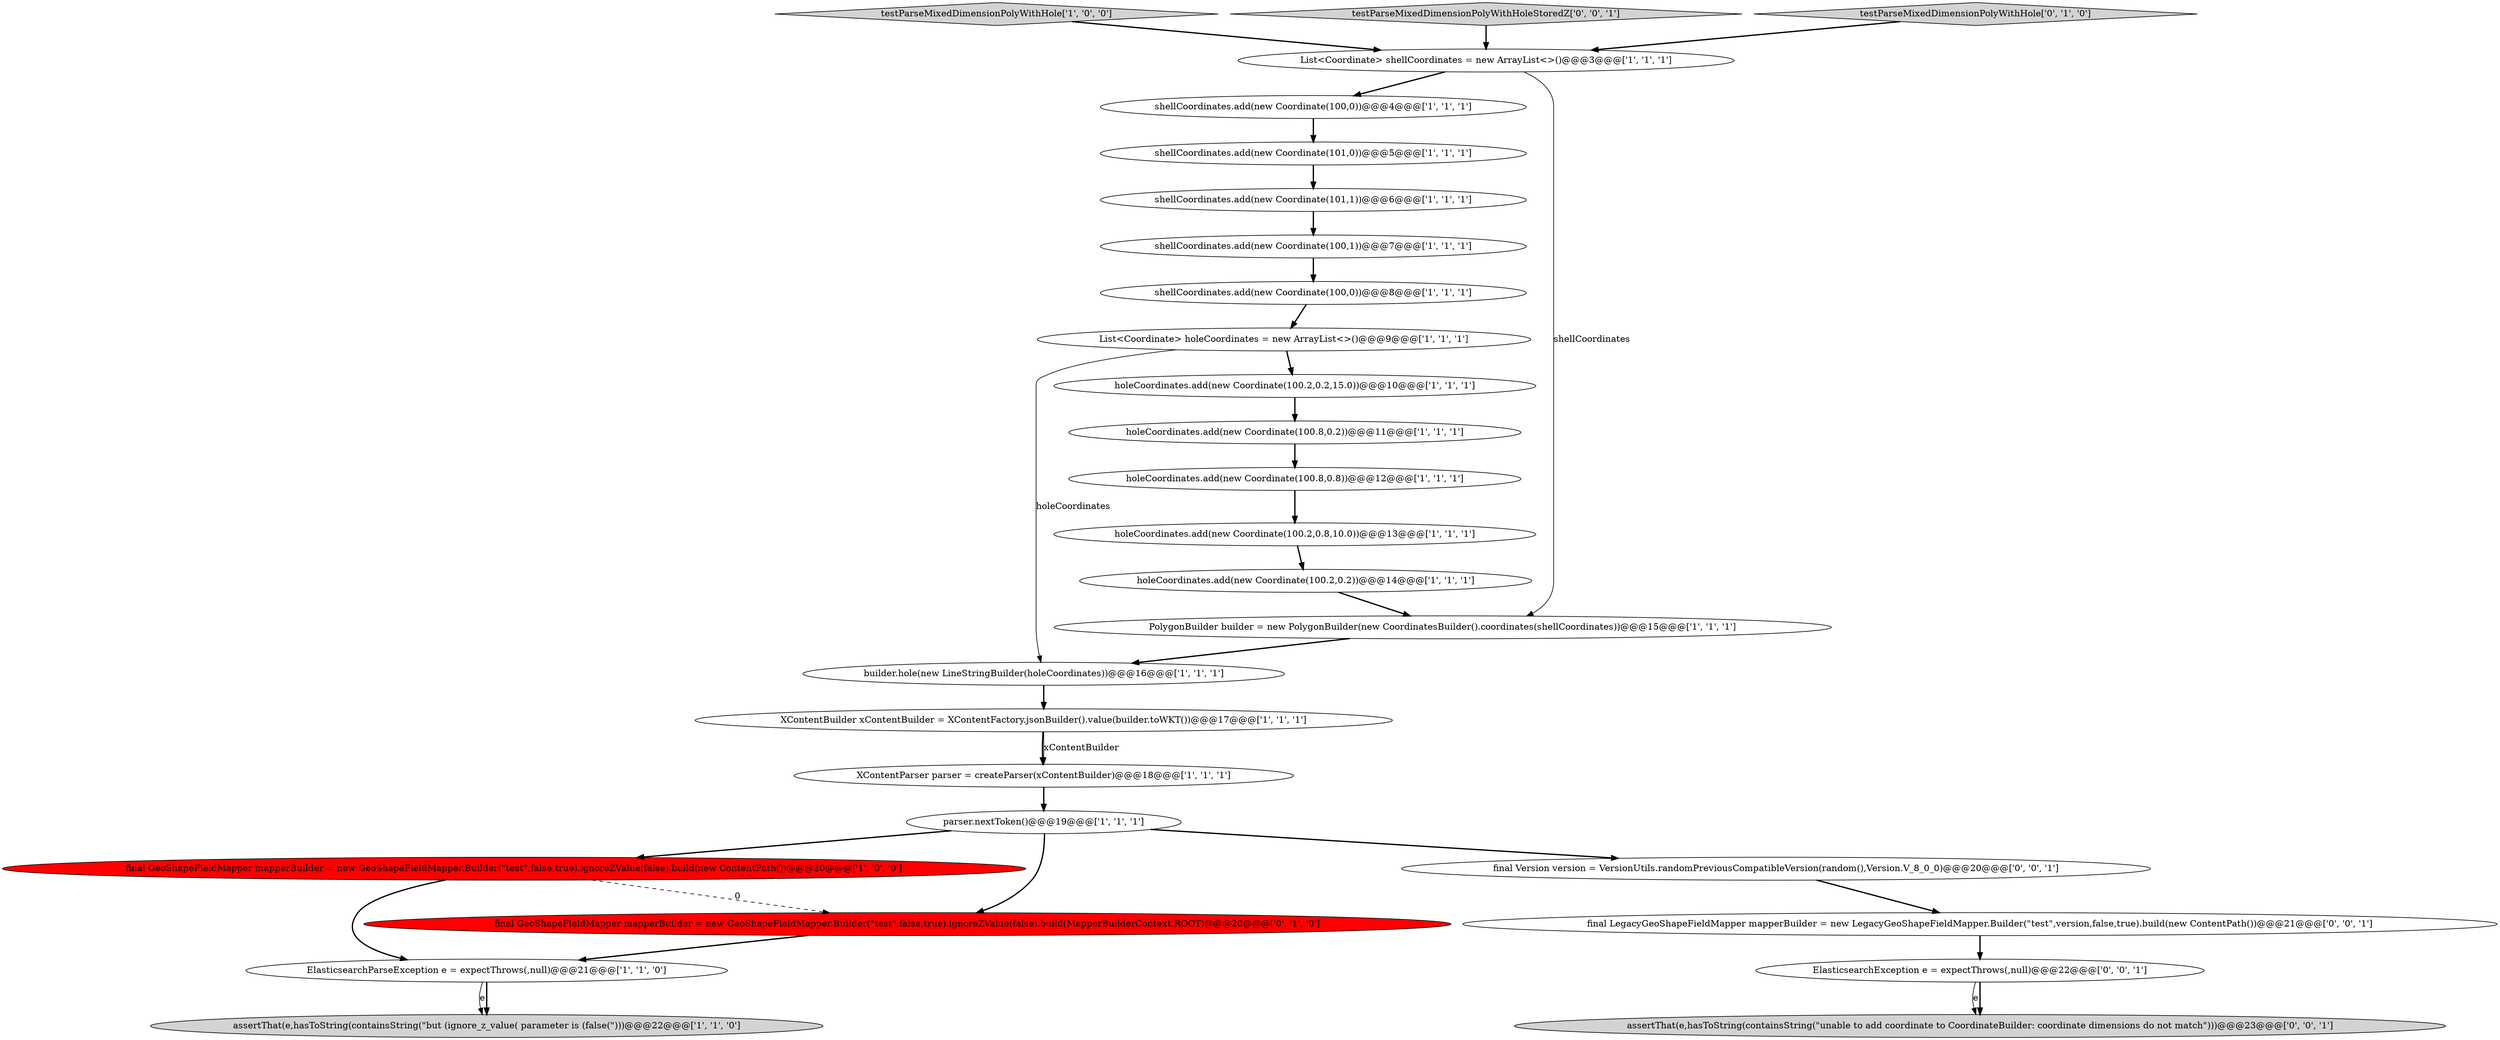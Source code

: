 digraph {
7 [style = filled, label = "builder.hole(new LineStringBuilder(holeCoordinates))@@@16@@@['1', '1', '1']", fillcolor = white, shape = ellipse image = "AAA0AAABBB1BBB"];
12 [style = filled, label = "shellCoordinates.add(new Coordinate(100,0))@@@4@@@['1', '1', '1']", fillcolor = white, shape = ellipse image = "AAA0AAABBB1BBB"];
18 [style = filled, label = "ElasticsearchParseException e = expectThrows(,null)@@@21@@@['1', '1', '0']", fillcolor = white, shape = ellipse image = "AAA0AAABBB1BBB"];
1 [style = filled, label = "final GeoShapeFieldMapper mapperBuilder = new GeoShapeFieldMapper.Builder(\"test\",false,true).ignoreZValue(false).build(new ContentPath())@@@20@@@['1', '0', '0']", fillcolor = red, shape = ellipse image = "AAA1AAABBB1BBB"];
6 [style = filled, label = "shellCoordinates.add(new Coordinate(101,1))@@@6@@@['1', '1', '1']", fillcolor = white, shape = ellipse image = "AAA0AAABBB1BBB"];
2 [style = filled, label = "testParseMixedDimensionPolyWithHole['1', '0', '0']", fillcolor = lightgray, shape = diamond image = "AAA0AAABBB1BBB"];
26 [style = filled, label = "testParseMixedDimensionPolyWithHoleStoredZ['0', '0', '1']", fillcolor = lightgray, shape = diamond image = "AAA0AAABBB3BBB"];
8 [style = filled, label = "shellCoordinates.add(new Coordinate(100,0))@@@8@@@['1', '1', '1']", fillcolor = white, shape = ellipse image = "AAA0AAABBB1BBB"];
10 [style = filled, label = "PolygonBuilder builder = new PolygonBuilder(new CoordinatesBuilder().coordinates(shellCoordinates))@@@15@@@['1', '1', '1']", fillcolor = white, shape = ellipse image = "AAA0AAABBB1BBB"];
21 [style = filled, label = "final GeoShapeFieldMapper mapperBuilder = new GeoShapeFieldMapper.Builder(\"test\",false,true).ignoreZValue(false).build(MapperBuilderContext.ROOT)@@@20@@@['0', '1', '0']", fillcolor = red, shape = ellipse image = "AAA1AAABBB2BBB"];
4 [style = filled, label = "holeCoordinates.add(new Coordinate(100.2,0.2,15.0))@@@10@@@['1', '1', '1']", fillcolor = white, shape = ellipse image = "AAA0AAABBB1BBB"];
11 [style = filled, label = "parser.nextToken()@@@19@@@['1', '1', '1']", fillcolor = white, shape = ellipse image = "AAA0AAABBB1BBB"];
27 [style = filled, label = "final LegacyGeoShapeFieldMapper mapperBuilder = new LegacyGeoShapeFieldMapper.Builder(\"test\",version,false,true).build(new ContentPath())@@@21@@@['0', '0', '1']", fillcolor = white, shape = ellipse image = "AAA0AAABBB3BBB"];
14 [style = filled, label = "XContentParser parser = createParser(xContentBuilder)@@@18@@@['1', '1', '1']", fillcolor = white, shape = ellipse image = "AAA0AAABBB1BBB"];
19 [style = filled, label = "shellCoordinates.add(new Coordinate(100,1))@@@7@@@['1', '1', '1']", fillcolor = white, shape = ellipse image = "AAA0AAABBB1BBB"];
17 [style = filled, label = "holeCoordinates.add(new Coordinate(100.8,0.2))@@@11@@@['1', '1', '1']", fillcolor = white, shape = ellipse image = "AAA0AAABBB1BBB"];
20 [style = filled, label = "holeCoordinates.add(new Coordinate(100.2,0.2))@@@14@@@['1', '1', '1']", fillcolor = white, shape = ellipse image = "AAA0AAABBB1BBB"];
16 [style = filled, label = "assertThat(e,hasToString(containsString(\"but (ignore_z_value( parameter is (false(\")))@@@22@@@['1', '1', '0']", fillcolor = lightgray, shape = ellipse image = "AAA0AAABBB1BBB"];
23 [style = filled, label = "ElasticsearchException e = expectThrows(,null)@@@22@@@['0', '0', '1']", fillcolor = white, shape = ellipse image = "AAA0AAABBB3BBB"];
25 [style = filled, label = "final Version version = VersionUtils.randomPreviousCompatibleVersion(random(),Version.V_8_0_0)@@@20@@@['0', '0', '1']", fillcolor = white, shape = ellipse image = "AAA0AAABBB3BBB"];
9 [style = filled, label = "XContentBuilder xContentBuilder = XContentFactory.jsonBuilder().value(builder.toWKT())@@@17@@@['1', '1', '1']", fillcolor = white, shape = ellipse image = "AAA0AAABBB1BBB"];
3 [style = filled, label = "holeCoordinates.add(new Coordinate(100.2,0.8,10.0))@@@13@@@['1', '1', '1']", fillcolor = white, shape = ellipse image = "AAA0AAABBB1BBB"];
5 [style = filled, label = "shellCoordinates.add(new Coordinate(101,0))@@@5@@@['1', '1', '1']", fillcolor = white, shape = ellipse image = "AAA0AAABBB1BBB"];
13 [style = filled, label = "List<Coordinate> holeCoordinates = new ArrayList<>()@@@9@@@['1', '1', '1']", fillcolor = white, shape = ellipse image = "AAA0AAABBB1BBB"];
24 [style = filled, label = "assertThat(e,hasToString(containsString(\"unable to add coordinate to CoordinateBuilder: coordinate dimensions do not match\")))@@@23@@@['0', '0', '1']", fillcolor = lightgray, shape = ellipse image = "AAA0AAABBB3BBB"];
0 [style = filled, label = "holeCoordinates.add(new Coordinate(100.8,0.8))@@@12@@@['1', '1', '1']", fillcolor = white, shape = ellipse image = "AAA0AAABBB1BBB"];
22 [style = filled, label = "testParseMixedDimensionPolyWithHole['0', '1', '0']", fillcolor = lightgray, shape = diamond image = "AAA0AAABBB2BBB"];
15 [style = filled, label = "List<Coordinate> shellCoordinates = new ArrayList<>()@@@3@@@['1', '1', '1']", fillcolor = white, shape = ellipse image = "AAA0AAABBB1BBB"];
13->7 [style = solid, label="holeCoordinates"];
0->3 [style = bold, label=""];
22->15 [style = bold, label=""];
12->5 [style = bold, label=""];
4->17 [style = bold, label=""];
11->1 [style = bold, label=""];
11->25 [style = bold, label=""];
23->24 [style = solid, label="e"];
11->21 [style = bold, label=""];
18->16 [style = solid, label="e"];
1->18 [style = bold, label=""];
1->21 [style = dashed, label="0"];
6->19 [style = bold, label=""];
10->7 [style = bold, label=""];
21->18 [style = bold, label=""];
19->8 [style = bold, label=""];
20->10 [style = bold, label=""];
7->9 [style = bold, label=""];
25->27 [style = bold, label=""];
23->24 [style = bold, label=""];
3->20 [style = bold, label=""];
17->0 [style = bold, label=""];
5->6 [style = bold, label=""];
15->10 [style = solid, label="shellCoordinates"];
2->15 [style = bold, label=""];
26->15 [style = bold, label=""];
9->14 [style = bold, label=""];
27->23 [style = bold, label=""];
15->12 [style = bold, label=""];
9->14 [style = solid, label="xContentBuilder"];
14->11 [style = bold, label=""];
8->13 [style = bold, label=""];
13->4 [style = bold, label=""];
18->16 [style = bold, label=""];
}
